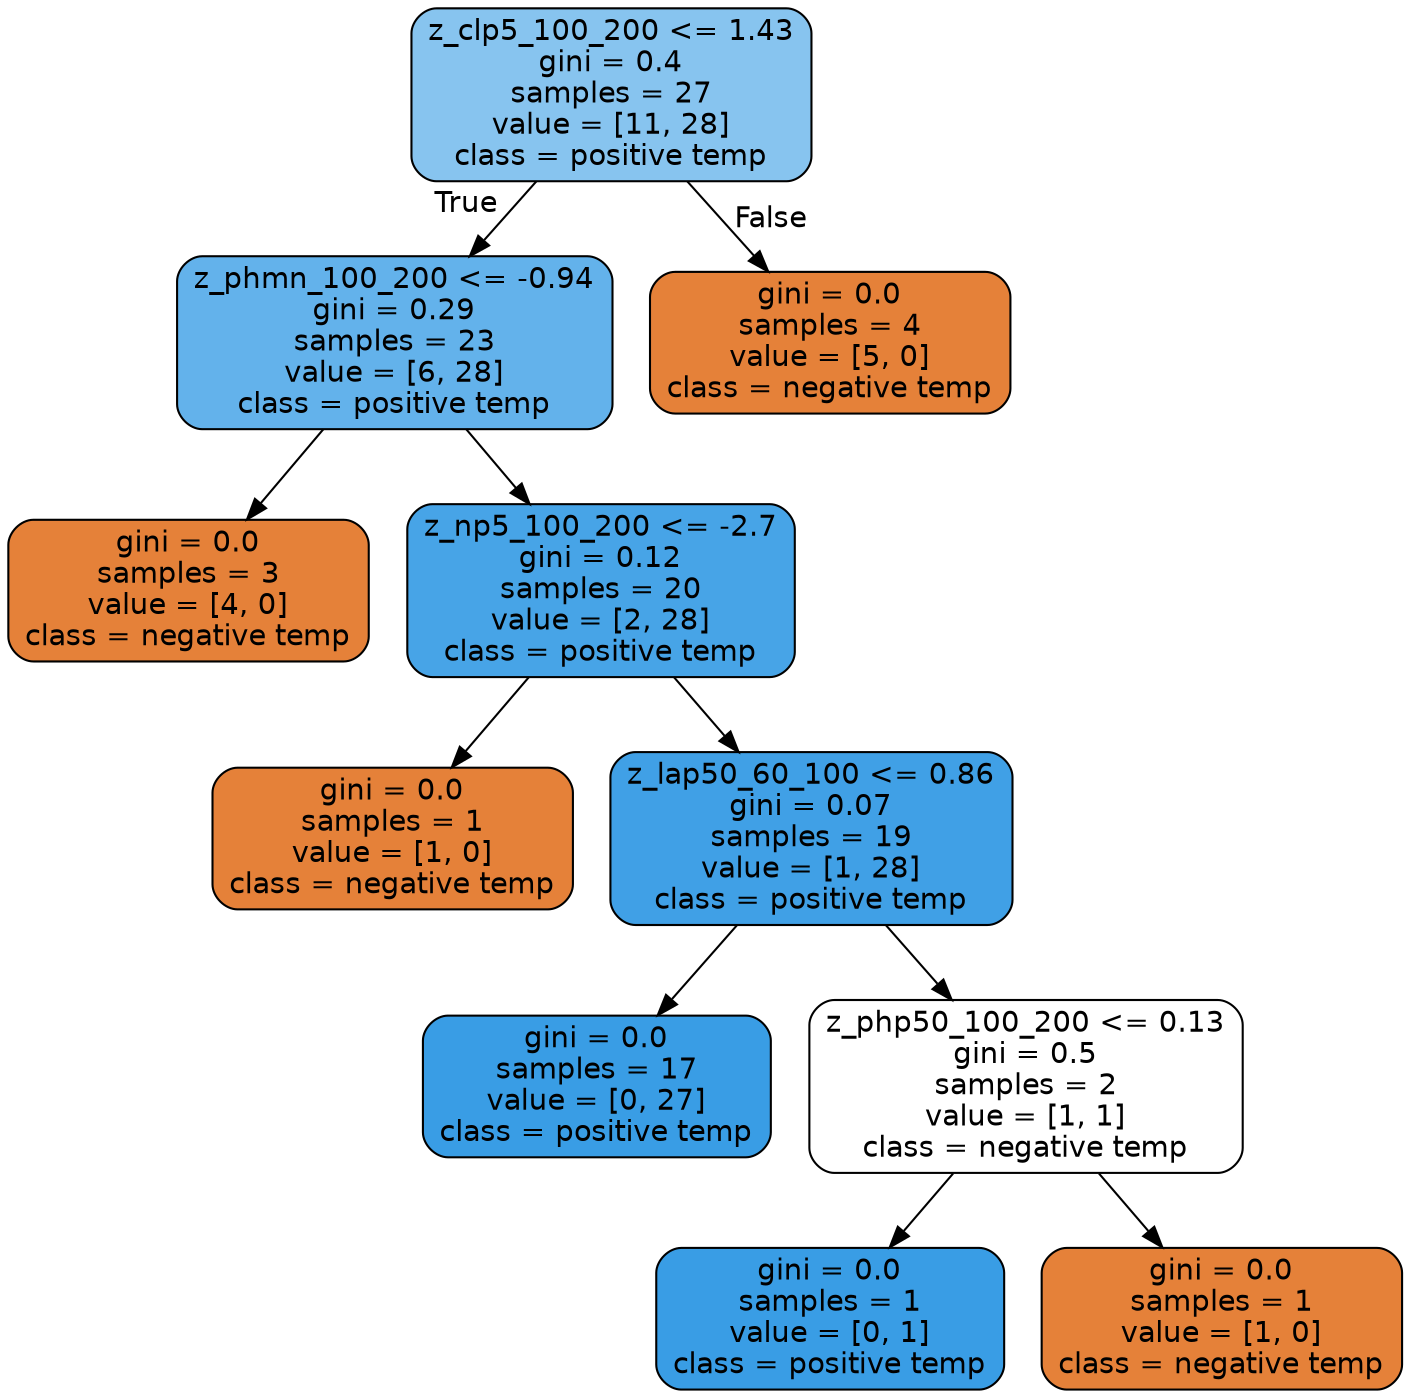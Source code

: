 digraph Tree {
node [shape=box, style="filled, rounded", color="black", fontname=helvetica] ;
edge [fontname=helvetica] ;
0 [label="z_clp5_100_200 <= 1.43\ngini = 0.4\nsamples = 27\nvalue = [11, 28]\nclass = positive temp", fillcolor="#87c4ef"] ;
1 [label="z_phmn_100_200 <= -0.94\ngini = 0.29\nsamples = 23\nvalue = [6, 28]\nclass = positive temp", fillcolor="#63b2eb"] ;
0 -> 1 [labeldistance=2.5, labelangle=45, headlabel="True"] ;
2 [label="gini = 0.0\nsamples = 3\nvalue = [4, 0]\nclass = negative temp", fillcolor="#e58139"] ;
1 -> 2 ;
3 [label="z_np5_100_200 <= -2.7\ngini = 0.12\nsamples = 20\nvalue = [2, 28]\nclass = positive temp", fillcolor="#47a4e7"] ;
1 -> 3 ;
4 [label="gini = 0.0\nsamples = 1\nvalue = [1, 0]\nclass = negative temp", fillcolor="#e58139"] ;
3 -> 4 ;
5 [label="z_lap50_60_100 <= 0.86\ngini = 0.07\nsamples = 19\nvalue = [1, 28]\nclass = positive temp", fillcolor="#40a0e6"] ;
3 -> 5 ;
6 [label="gini = 0.0\nsamples = 17\nvalue = [0, 27]\nclass = positive temp", fillcolor="#399de5"] ;
5 -> 6 ;
7 [label="z_php50_100_200 <= 0.13\ngini = 0.5\nsamples = 2\nvalue = [1, 1]\nclass = negative temp", fillcolor="#ffffff"] ;
5 -> 7 ;
8 [label="gini = 0.0\nsamples = 1\nvalue = [0, 1]\nclass = positive temp", fillcolor="#399de5"] ;
7 -> 8 ;
9 [label="gini = 0.0\nsamples = 1\nvalue = [1, 0]\nclass = negative temp", fillcolor="#e58139"] ;
7 -> 9 ;
10 [label="gini = 0.0\nsamples = 4\nvalue = [5, 0]\nclass = negative temp", fillcolor="#e58139"] ;
0 -> 10 [labeldistance=2.5, labelangle=-45, headlabel="False"] ;
}